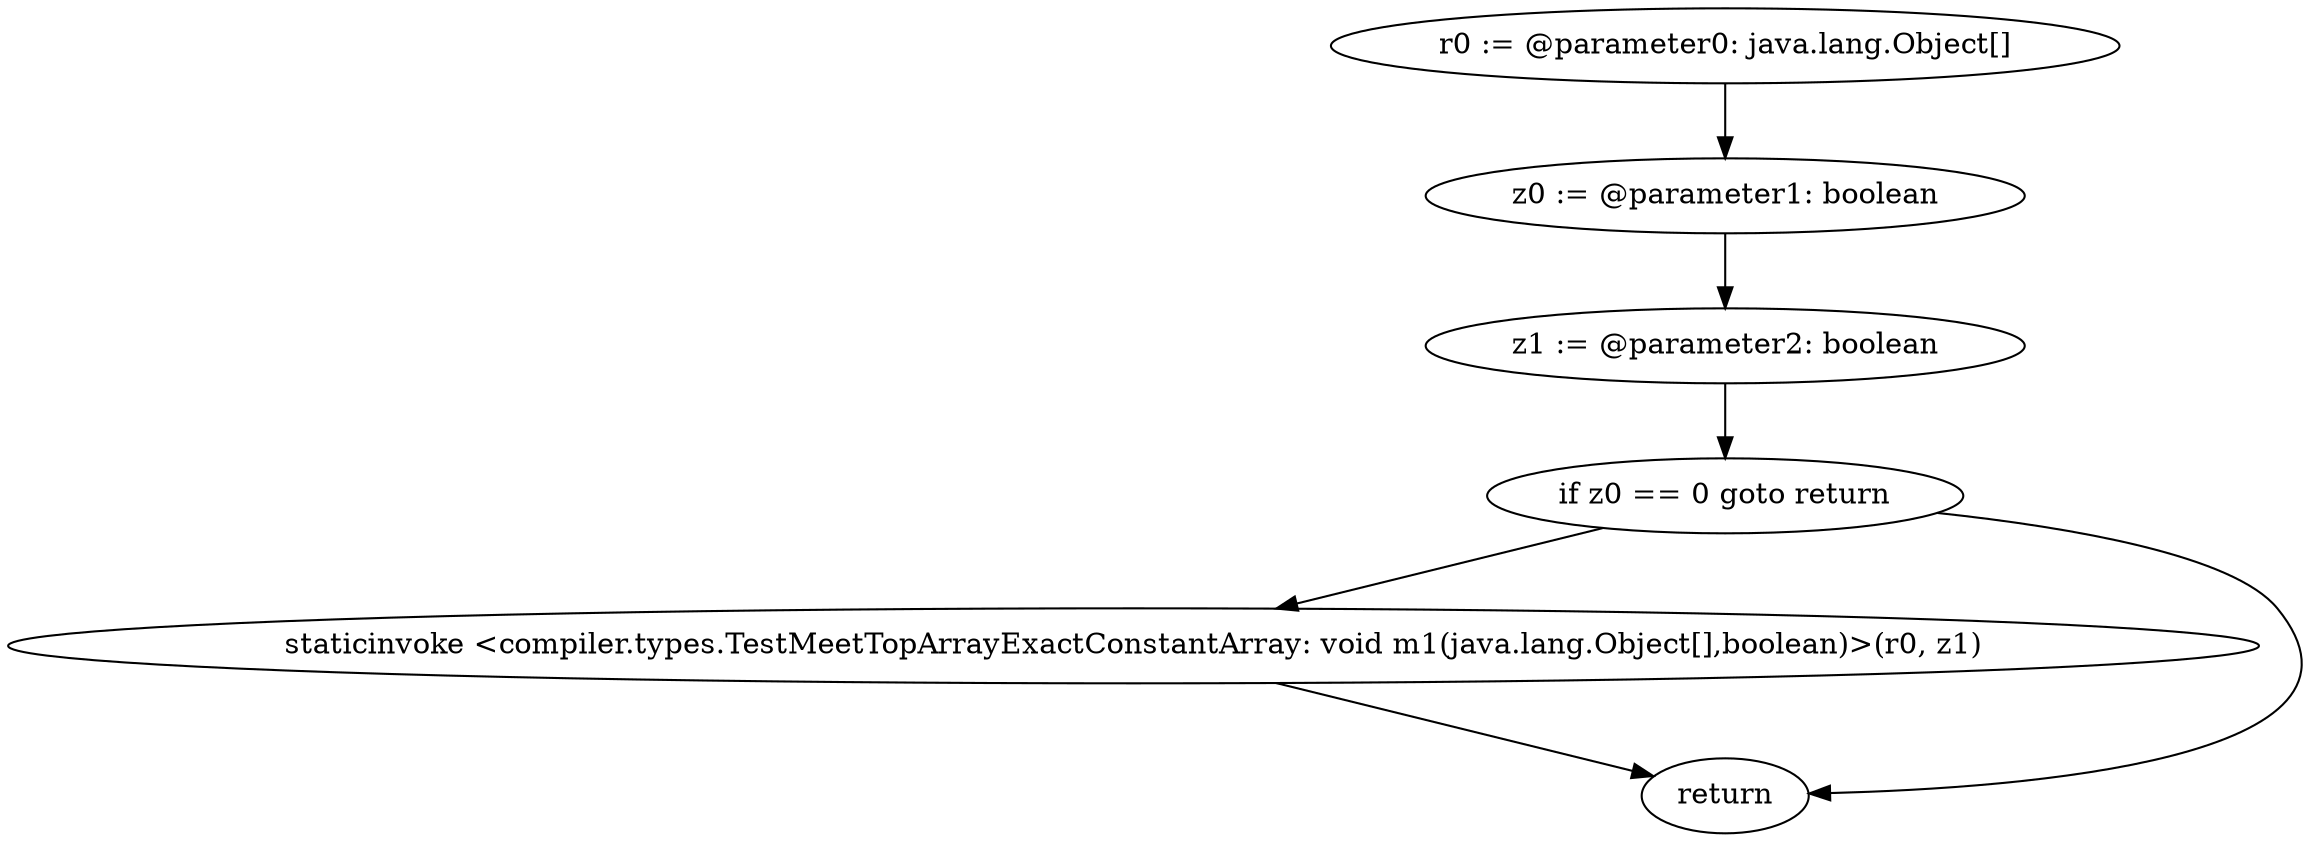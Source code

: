 digraph "unitGraph" {
    "r0 := @parameter0: java.lang.Object[]"
    "z0 := @parameter1: boolean"
    "z1 := @parameter2: boolean"
    "if z0 == 0 goto return"
    "staticinvoke <compiler.types.TestMeetTopArrayExactConstantArray: void m1(java.lang.Object[],boolean)>(r0, z1)"
    "return"
    "r0 := @parameter0: java.lang.Object[]"->"z0 := @parameter1: boolean";
    "z0 := @parameter1: boolean"->"z1 := @parameter2: boolean";
    "z1 := @parameter2: boolean"->"if z0 == 0 goto return";
    "if z0 == 0 goto return"->"staticinvoke <compiler.types.TestMeetTopArrayExactConstantArray: void m1(java.lang.Object[],boolean)>(r0, z1)";
    "if z0 == 0 goto return"->"return";
    "staticinvoke <compiler.types.TestMeetTopArrayExactConstantArray: void m1(java.lang.Object[],boolean)>(r0, z1)"->"return";
}
